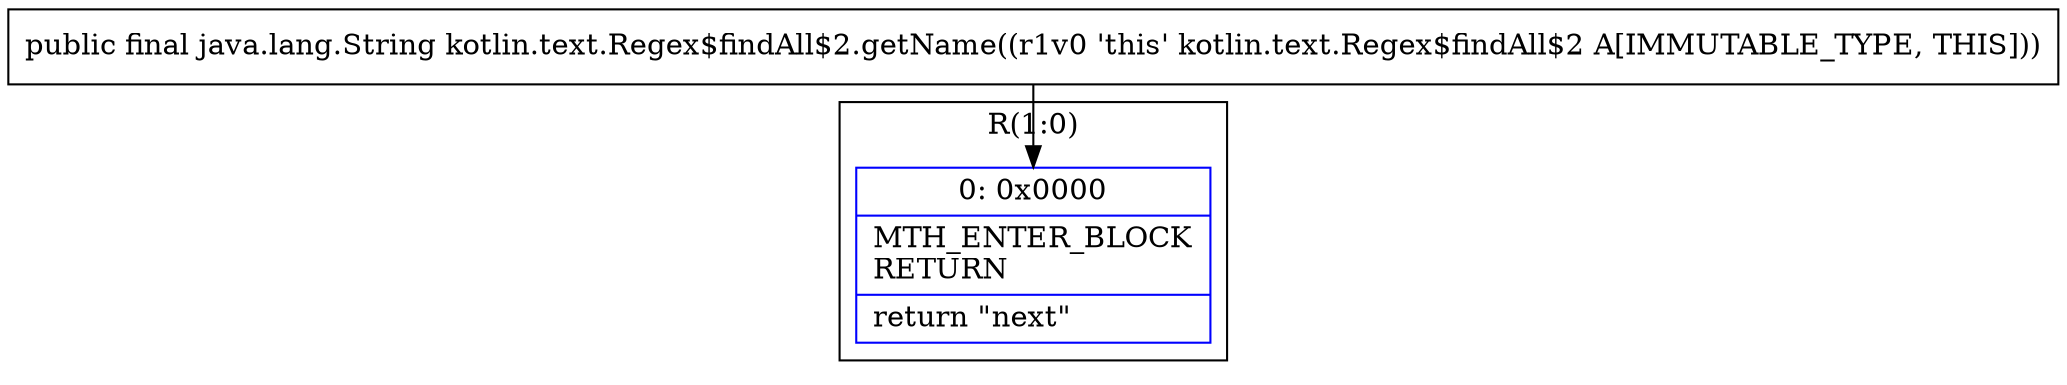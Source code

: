 digraph "CFG forkotlin.text.Regex$findAll$2.getName()Ljava\/lang\/String;" {
subgraph cluster_Region_388729858 {
label = "R(1:0)";
node [shape=record,color=blue];
Node_0 [shape=record,label="{0\:\ 0x0000|MTH_ENTER_BLOCK\lRETURN\l|return \"next\"\l}"];
}
MethodNode[shape=record,label="{public final java.lang.String kotlin.text.Regex$findAll$2.getName((r1v0 'this' kotlin.text.Regex$findAll$2 A[IMMUTABLE_TYPE, THIS])) }"];
MethodNode -> Node_0;
}

